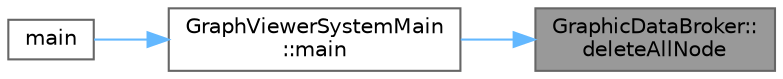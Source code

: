 digraph "GraphicDataBroker::deleteAllNode"
{
 // LATEX_PDF_SIZE
  bgcolor="transparent";
  edge [fontname=Helvetica,fontsize=10,labelfontname=Helvetica,labelfontsize=10];
  node [fontname=Helvetica,fontsize=10,shape=box,height=0.2,width=0.4];
  rankdir="RL";
  Node1 [id="Node000001",label="GraphicDataBroker::\ldeleteAllNode",height=0.2,width=0.4,color="gray40", fillcolor="grey60", style="filled", fontcolor="black",tooltip="ノードの集合を全て削除する．"];
  Node1 -> Node2 [id="edge1_Node000001_Node000002",dir="back",color="steelblue1",style="solid",tooltip=" "];
  Node2 [id="Node000002",label="GraphViewerSystemMain\l::main",height=0.2,width=0.4,color="grey40", fillcolor="white", style="filled",URL="$class_graph_viewer_system_main.html#a1373b5e56c53515c3aea05d443729f61",tooltip=" "];
  Node2 -> Node3 [id="edge2_Node000002_Node000003",dir="back",color="steelblue1",style="solid",tooltip=" "];
  Node3 [id="Node000003",label="main",height=0.2,width=0.4,color="grey40", fillcolor="white", style="filled",URL="$main_8cpp.html#a71c9f5907321b172c6e833fe4b175018",tooltip=" "];
}

